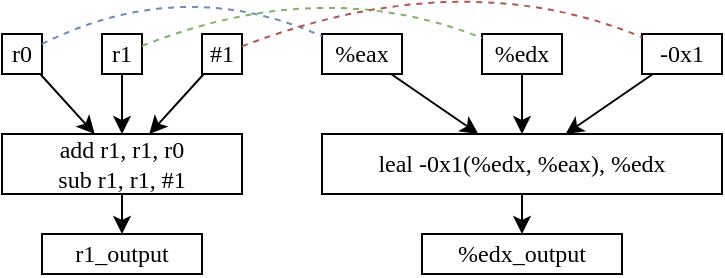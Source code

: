 <mxfile version="15.7.3" type="device"><diagram id="xNBQkWJ8P-GiWLlumiLm" name="Page-1"><mxGraphModel dx="519" dy="345" grid="1" gridSize="10" guides="1" tooltips="1" connect="1" arrows="1" fold="1" page="1" pageScale="1" pageWidth="850" pageHeight="1100" math="0" shadow="0"><root><mxCell id="0"/><mxCell id="1" parent="0"/><mxCell id="kj2DcHj4rhErJoMDoa8P-4" value="&lt;font face=&quot;mono&quot;&gt;add r1, r1, r0&lt;br&gt;sub r1, r1, #1&lt;br&gt;&lt;/font&gt;" style="rounded=0;whiteSpace=wrap;html=1;" parent="1" vertex="1"><mxGeometry x="40" y="130" width="120" height="30" as="geometry"/></mxCell><mxCell id="kj2DcHj4rhErJoMDoa8P-5" value="&lt;font face=&quot;mono&quot;&gt;leal -0x1(%edx, %eax), %edx&lt;br&gt;&lt;/font&gt;" style="rounded=0;whiteSpace=wrap;html=1;" parent="1" vertex="1"><mxGeometry x="200" y="130" width="200" height="30" as="geometry"/></mxCell><mxCell id="USJ2T4jzrhjB6ORhe_h9-1" value="" style="endArrow=classic;html=1;rounded=0;" parent="1" source="USJ2T4jzrhjB6ORhe_h9-2" target="kj2DcHj4rhErJoMDoa8P-4" edge="1"><mxGeometry width="50" height="50" relative="1" as="geometry"><mxPoint x="90" y="80" as="sourcePoint"/><mxPoint x="140" y="30" as="targetPoint"/></mxGeometry></mxCell><mxCell id="USJ2T4jzrhjB6ORhe_h9-2" value="&lt;font face=&quot;mono&quot;&gt;r0&lt;br&gt;&lt;/font&gt;" style="rounded=0;whiteSpace=wrap;html=1;" parent="1" vertex="1"><mxGeometry x="40" y="80" width="20" height="20" as="geometry"/></mxCell><mxCell id="USJ2T4jzrhjB6ORhe_h9-3" value="&lt;font face=&quot;mono&quot;&gt;r1&lt;br&gt;&lt;/font&gt;" style="rounded=0;whiteSpace=wrap;html=1;" parent="1" vertex="1"><mxGeometry x="90" y="80" width="20" height="20" as="geometry"/></mxCell><mxCell id="USJ2T4jzrhjB6ORhe_h9-4" value="&lt;font face=&quot;mono&quot;&gt;#1&lt;br&gt;&lt;/font&gt;" style="rounded=0;whiteSpace=wrap;html=1;" parent="1" vertex="1"><mxGeometry x="140" y="80" width="20" height="20" as="geometry"/></mxCell><mxCell id="USJ2T4jzrhjB6ORhe_h9-5" value="&lt;font face=&quot;mono&quot;&gt;r1_output&lt;br&gt;&lt;/font&gt;" style="rounded=0;whiteSpace=wrap;html=1;" parent="1" vertex="1"><mxGeometry x="60" y="180" width="80" height="20" as="geometry"/></mxCell><mxCell id="USJ2T4jzrhjB6ORhe_h9-6" value="&lt;font face=&quot;mono&quot;&gt;%eax&lt;br&gt;&lt;/font&gt;" style="rounded=0;whiteSpace=wrap;html=1;" parent="1" vertex="1"><mxGeometry x="200" y="80" width="40" height="20" as="geometry"/></mxCell><mxCell id="USJ2T4jzrhjB6ORhe_h9-7" value="&lt;font face=&quot;mono&quot;&gt;%edx&lt;br&gt;&lt;/font&gt;" style="rounded=0;whiteSpace=wrap;html=1;" parent="1" vertex="1"><mxGeometry x="280" y="80" width="40" height="20" as="geometry"/></mxCell><mxCell id="USJ2T4jzrhjB6ORhe_h9-8" value="&lt;font face=&quot;mono&quot;&gt;-0x1&lt;br&gt;&lt;/font&gt;" style="rounded=0;whiteSpace=wrap;html=1;" parent="1" vertex="1"><mxGeometry x="360" y="80" width="40" height="20" as="geometry"/></mxCell><mxCell id="USJ2T4jzrhjB6ORhe_h9-9" value="&lt;font face=&quot;mono&quot;&gt;%edx_output&lt;br&gt;&lt;/font&gt;" style="rounded=0;whiteSpace=wrap;html=1;" parent="1" vertex="1"><mxGeometry x="250" y="180" width="100" height="20" as="geometry"/></mxCell><mxCell id="USJ2T4jzrhjB6ORhe_h9-10" value="" style="endArrow=classic;html=1;rounded=0;" parent="1" source="USJ2T4jzrhjB6ORhe_h9-3" target="kj2DcHj4rhErJoMDoa8P-4" edge="1"><mxGeometry width="50" height="50" relative="1" as="geometry"><mxPoint x="69.091" y="110" as="sourcePoint"/><mxPoint x="96.364" y="140" as="targetPoint"/></mxGeometry></mxCell><mxCell id="USJ2T4jzrhjB6ORhe_h9-11" value="" style="endArrow=classic;html=1;rounded=0;" parent="1" source="USJ2T4jzrhjB6ORhe_h9-4" target="kj2DcHj4rhErJoMDoa8P-4" edge="1"><mxGeometry width="50" height="50" relative="1" as="geometry"><mxPoint x="110" y="110" as="sourcePoint"/><mxPoint x="110" y="140" as="targetPoint"/></mxGeometry></mxCell><mxCell id="USJ2T4jzrhjB6ORhe_h9-12" value="" style="endArrow=classic;html=1;rounded=0;" parent="1" source="kj2DcHj4rhErJoMDoa8P-4" target="USJ2T4jzrhjB6ORhe_h9-5" edge="1"><mxGeometry width="50" height="50" relative="1" as="geometry"><mxPoint x="190" y="120" as="sourcePoint"/><mxPoint x="123.636" y="140" as="targetPoint"/></mxGeometry></mxCell><mxCell id="USJ2T4jzrhjB6ORhe_h9-13" value="" style="endArrow=classic;html=1;rounded=0;" parent="1" source="USJ2T4jzrhjB6ORhe_h9-6" target="kj2DcHj4rhErJoMDoa8P-5" edge="1"><mxGeometry width="50" height="50" relative="1" as="geometry"><mxPoint x="110" y="170" as="sourcePoint"/><mxPoint x="110" y="190" as="targetPoint"/></mxGeometry></mxCell><mxCell id="USJ2T4jzrhjB6ORhe_h9-14" value="" style="endArrow=classic;html=1;rounded=0;" parent="1" source="USJ2T4jzrhjB6ORhe_h9-7" target="kj2DcHj4rhErJoMDoa8P-5" edge="1"><mxGeometry width="50" height="50" relative="1" as="geometry"><mxPoint x="244.545" y="110" as="sourcePoint"/><mxPoint x="288.182" y="140" as="targetPoint"/></mxGeometry></mxCell><mxCell id="USJ2T4jzrhjB6ORhe_h9-15" value="" style="endArrow=classic;html=1;rounded=0;" parent="1" source="USJ2T4jzrhjB6ORhe_h9-8" target="kj2DcHj4rhErJoMDoa8P-5" edge="1"><mxGeometry width="50" height="50" relative="1" as="geometry"><mxPoint x="310" y="110" as="sourcePoint"/><mxPoint x="310" y="140" as="targetPoint"/></mxGeometry></mxCell><mxCell id="USJ2T4jzrhjB6ORhe_h9-16" value="" style="endArrow=classic;html=1;rounded=0;" parent="1" source="kj2DcHj4rhErJoMDoa8P-5" target="USJ2T4jzrhjB6ORhe_h9-9" edge="1"><mxGeometry width="50" height="50" relative="1" as="geometry"><mxPoint x="375.455" y="110" as="sourcePoint"/><mxPoint x="331.818" y="140" as="targetPoint"/></mxGeometry></mxCell><mxCell id="USJ2T4jzrhjB6ORhe_h9-17" value="" style="endArrow=none;html=1;curved=1;fillColor=#dae8fc;strokeColor=#6c8ebf;dashed=1;" parent="1" source="USJ2T4jzrhjB6ORhe_h9-2" target="USJ2T4jzrhjB6ORhe_h9-6" edge="1"><mxGeometry width="50" height="50" relative="1" as="geometry"><mxPoint x="100" y="70" as="sourcePoint"/><mxPoint x="150" y="20" as="targetPoint"/><Array as="points"><mxPoint x="130" y="50"/></Array></mxGeometry></mxCell><mxCell id="USJ2T4jzrhjB6ORhe_h9-18" value="" style="endArrow=none;html=1;curved=1;fillColor=#d5e8d4;strokeColor=#82b366;dashed=1;" parent="1" source="USJ2T4jzrhjB6ORhe_h9-3" target="USJ2T4jzrhjB6ORhe_h9-7" edge="1"><mxGeometry width="50" height="50" relative="1" as="geometry"><mxPoint x="70" y="95" as="sourcePoint"/><mxPoint x="210" y="91.111" as="targetPoint"/><Array as="points"><mxPoint x="200" y="50"/></Array></mxGeometry></mxCell><mxCell id="USJ2T4jzrhjB6ORhe_h9-19" value="" style="endArrow=none;html=1;curved=1;fillColor=#f8cecc;strokeColor=#b85450;dashed=1;" parent="1" source="USJ2T4jzrhjB6ORhe_h9-4" target="USJ2T4jzrhjB6ORhe_h9-8" edge="1"><mxGeometry width="50" height="50" relative="1" as="geometry"><mxPoint x="160" y="80" as="sourcePoint"/><mxPoint x="330" y="76" as="targetPoint"/><Array as="points"><mxPoint x="270" y="44"/></Array></mxGeometry></mxCell></root></mxGraphModel></diagram></mxfile>